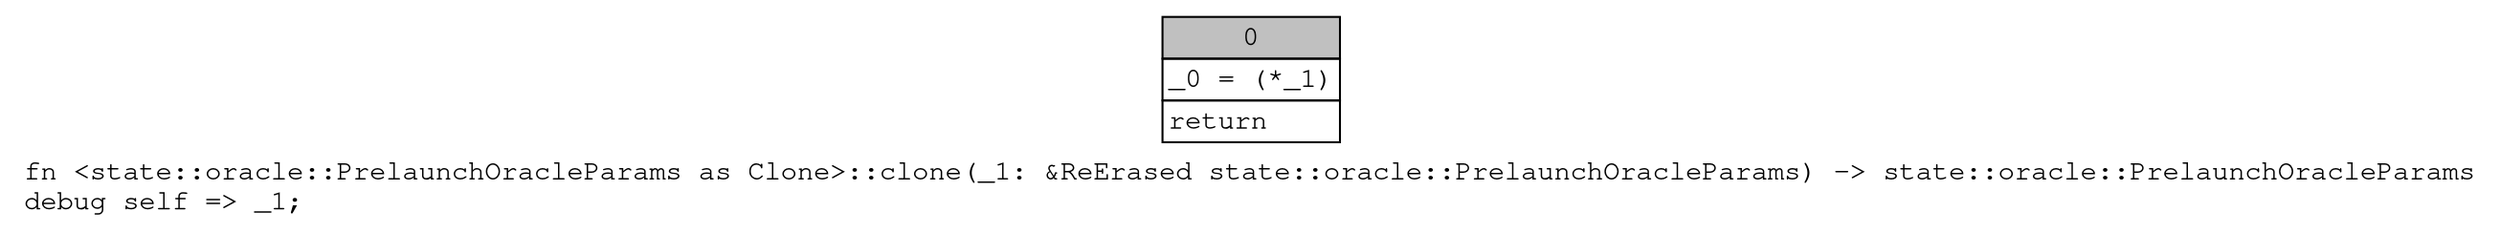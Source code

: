 digraph Mir_0_16818 {
    graph [fontname="Courier, monospace"];
    node [fontname="Courier, monospace"];
    edge [fontname="Courier, monospace"];
    label=<fn &lt;state::oracle::PrelaunchOracleParams as Clone&gt;::clone(_1: &amp;ReErased state::oracle::PrelaunchOracleParams) -&gt; state::oracle::PrelaunchOracleParams<br align="left"/>debug self =&gt; _1;<br align="left"/>>;
    bb0__0_16818 [shape="none", label=<<table border="0" cellborder="1" cellspacing="0"><tr><td bgcolor="gray" align="center" colspan="1">0</td></tr><tr><td align="left" balign="left">_0 = (*_1)<br/></td></tr><tr><td align="left">return</td></tr></table>>];
}
